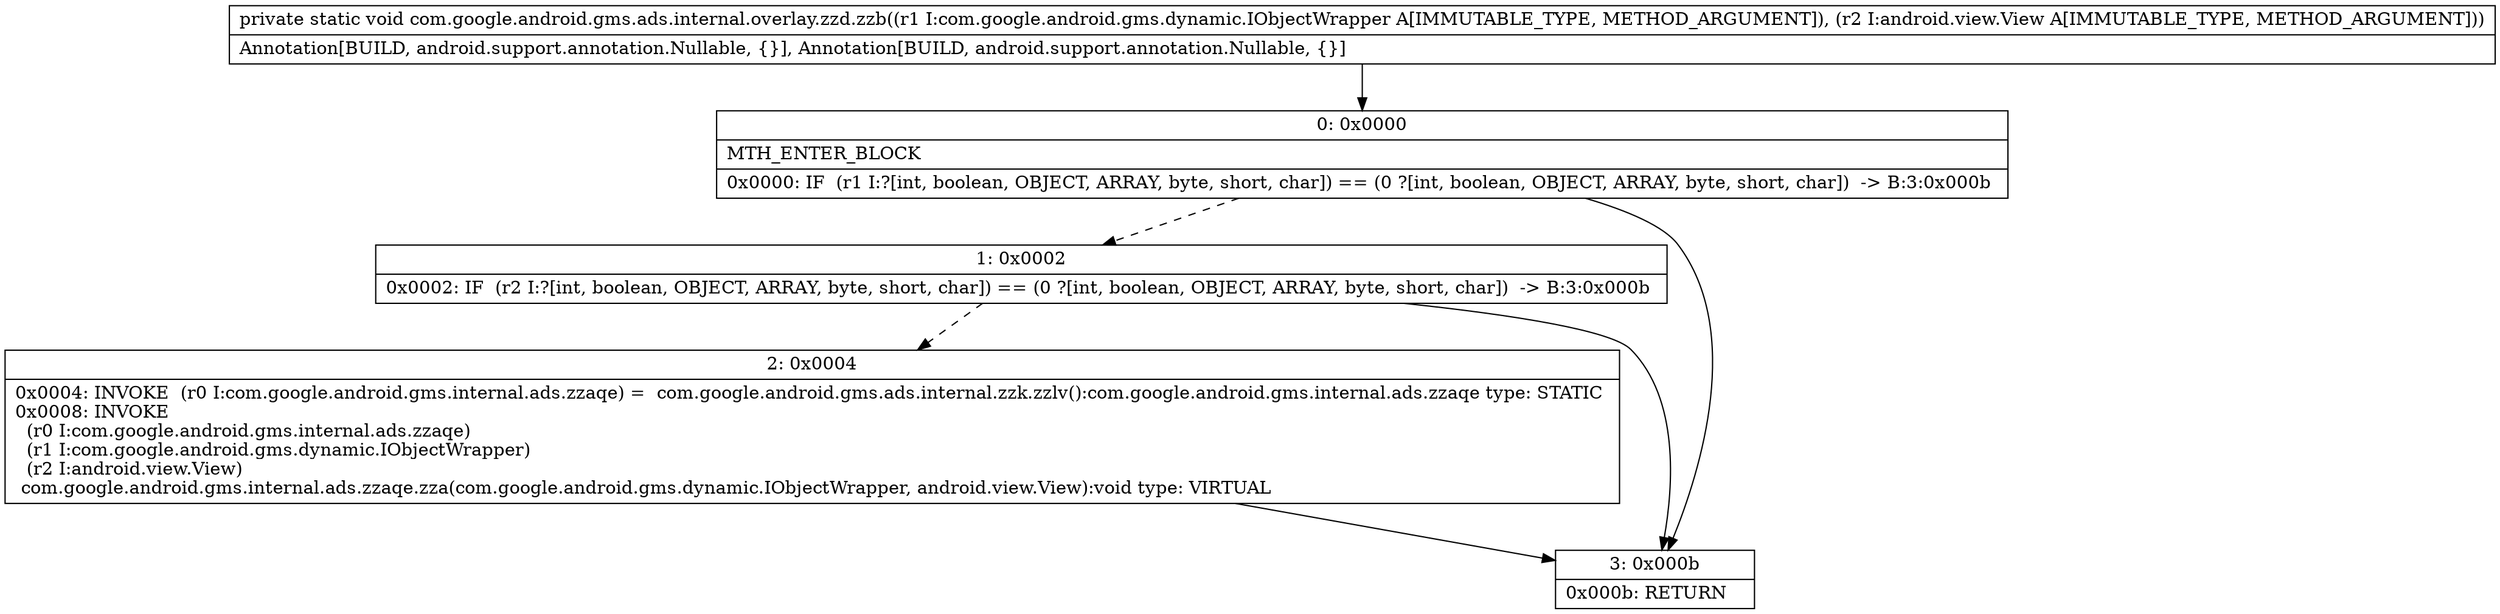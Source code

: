 digraph "CFG forcom.google.android.gms.ads.internal.overlay.zzd.zzb(Lcom\/google\/android\/gms\/dynamic\/IObjectWrapper;Landroid\/view\/View;)V" {
Node_0 [shape=record,label="{0\:\ 0x0000|MTH_ENTER_BLOCK\l|0x0000: IF  (r1 I:?[int, boolean, OBJECT, ARRAY, byte, short, char]) == (0 ?[int, boolean, OBJECT, ARRAY, byte, short, char])  \-\> B:3:0x000b \l}"];
Node_1 [shape=record,label="{1\:\ 0x0002|0x0002: IF  (r2 I:?[int, boolean, OBJECT, ARRAY, byte, short, char]) == (0 ?[int, boolean, OBJECT, ARRAY, byte, short, char])  \-\> B:3:0x000b \l}"];
Node_2 [shape=record,label="{2\:\ 0x0004|0x0004: INVOKE  (r0 I:com.google.android.gms.internal.ads.zzaqe) =  com.google.android.gms.ads.internal.zzk.zzlv():com.google.android.gms.internal.ads.zzaqe type: STATIC \l0x0008: INVOKE  \l  (r0 I:com.google.android.gms.internal.ads.zzaqe)\l  (r1 I:com.google.android.gms.dynamic.IObjectWrapper)\l  (r2 I:android.view.View)\l com.google.android.gms.internal.ads.zzaqe.zza(com.google.android.gms.dynamic.IObjectWrapper, android.view.View):void type: VIRTUAL \l}"];
Node_3 [shape=record,label="{3\:\ 0x000b|0x000b: RETURN   \l}"];
MethodNode[shape=record,label="{private static void com.google.android.gms.ads.internal.overlay.zzd.zzb((r1 I:com.google.android.gms.dynamic.IObjectWrapper A[IMMUTABLE_TYPE, METHOD_ARGUMENT]), (r2 I:android.view.View A[IMMUTABLE_TYPE, METHOD_ARGUMENT]))  | Annotation[BUILD, android.support.annotation.Nullable, \{\}], Annotation[BUILD, android.support.annotation.Nullable, \{\}]\l}"];
MethodNode -> Node_0;
Node_0 -> Node_1[style=dashed];
Node_0 -> Node_3;
Node_1 -> Node_2[style=dashed];
Node_1 -> Node_3;
Node_2 -> Node_3;
}

